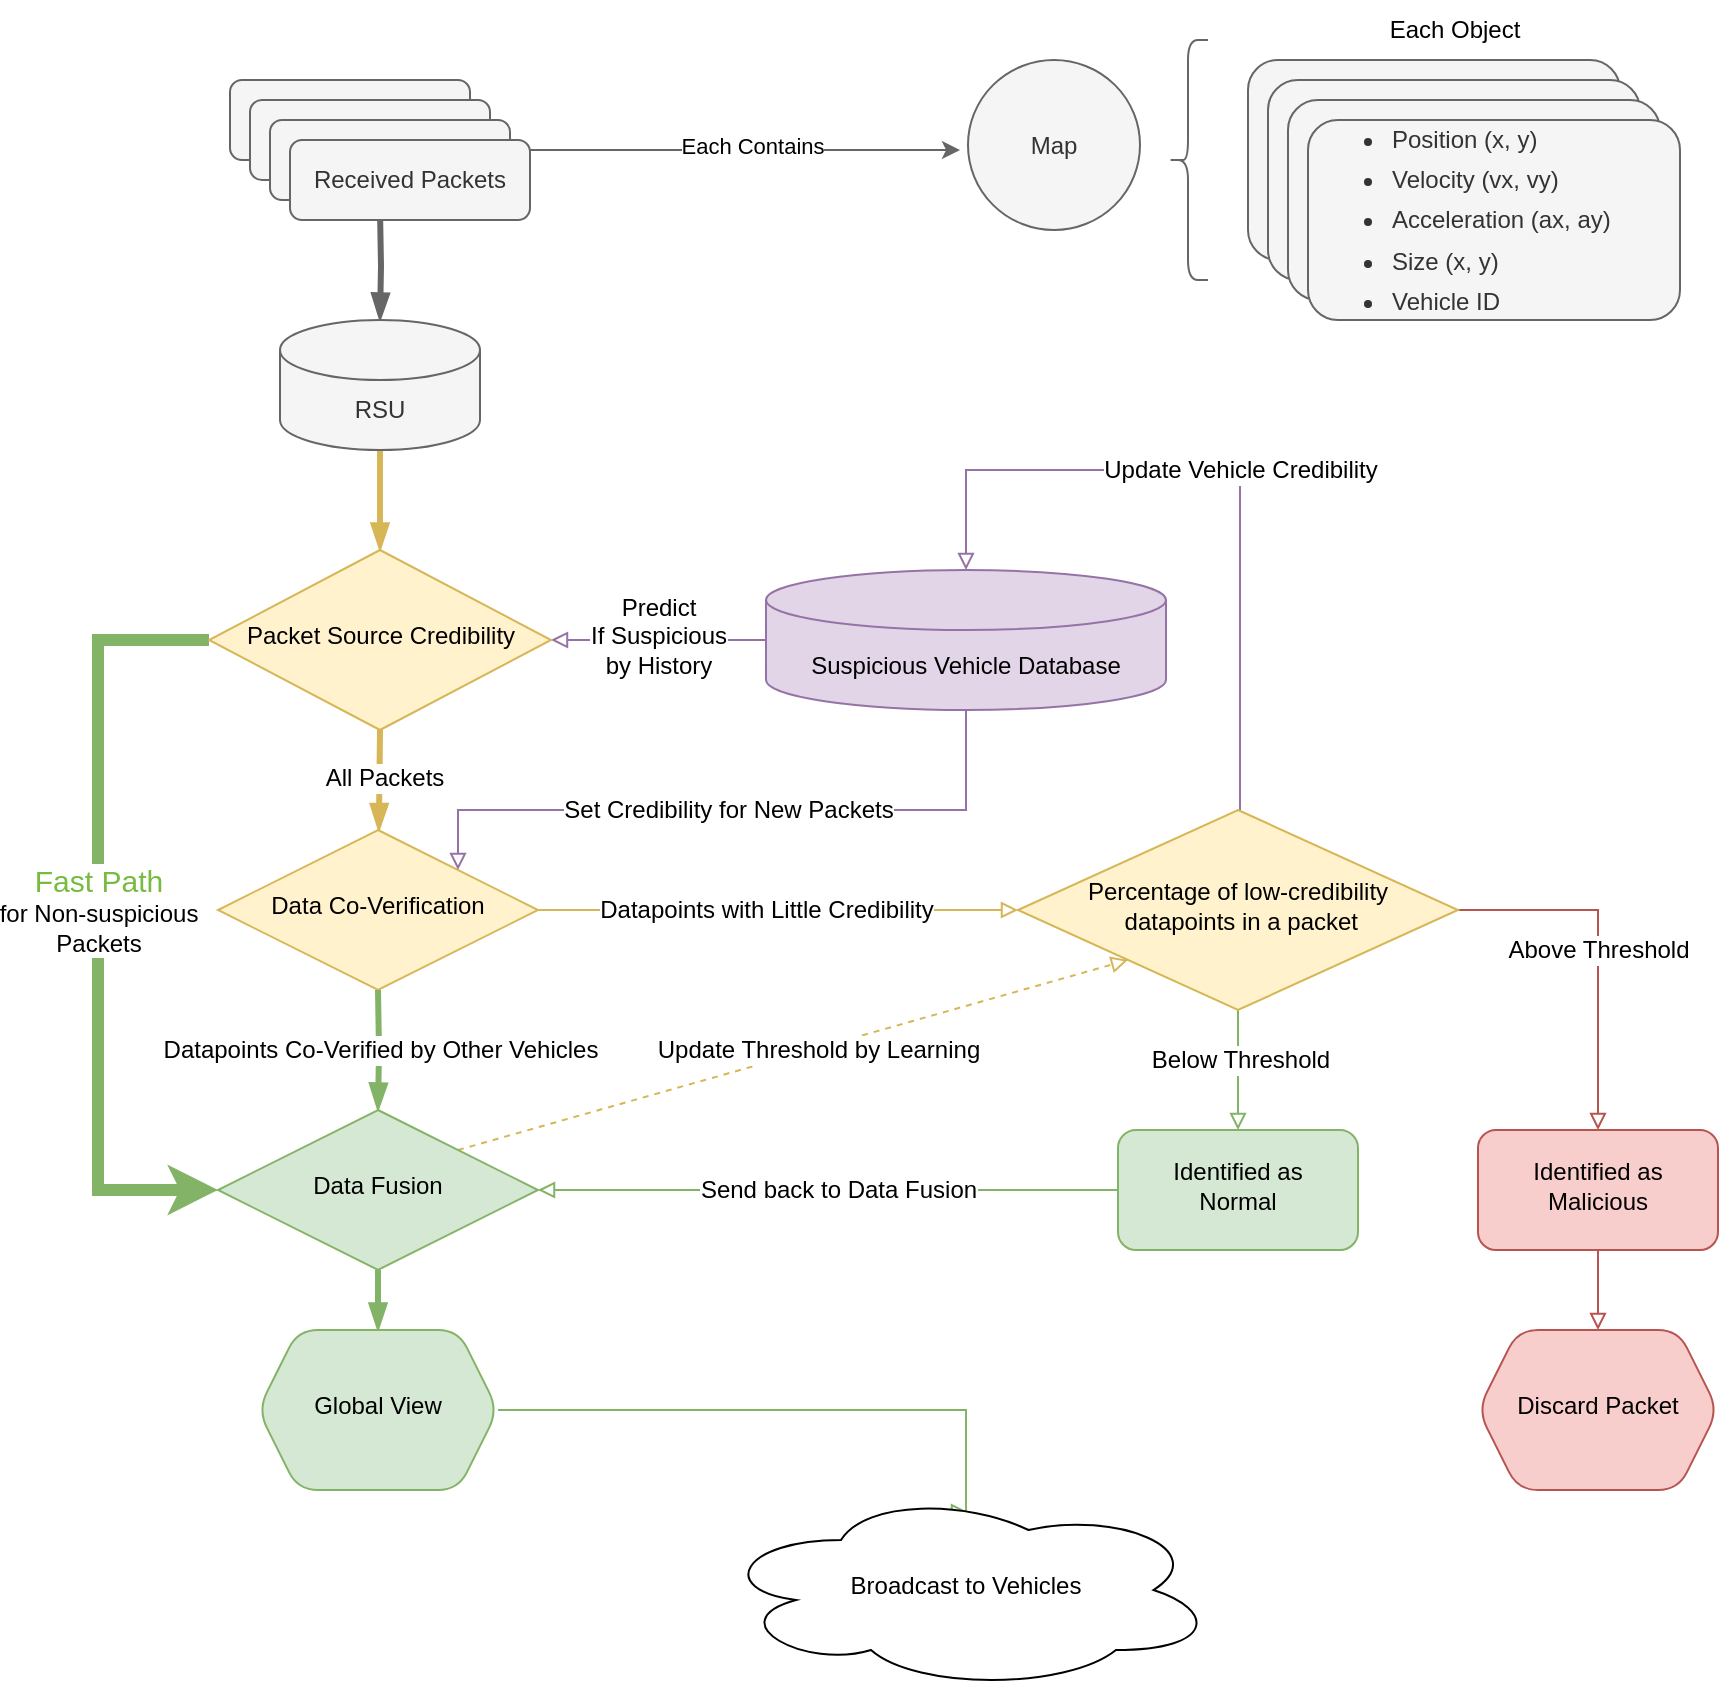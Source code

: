 <mxfile version="20.8.23" type="device"><diagram id="C5RBs43oDa-KdzZeNtuy" name="Page-1"><mxGraphModel dx="1001" dy="827" grid="1" gridSize="10" guides="1" tooltips="1" connect="1" arrows="1" fold="1" page="1" pageScale="1" pageWidth="827" pageHeight="1169" math="0" shadow="0"><root><mxCell id="WIyWlLk6GJQsqaUBKTNV-0"/><mxCell id="WIyWlLk6GJQsqaUBKTNV-1" parent="WIyWlLk6GJQsqaUBKTNV-0"/><mxCell id="WIyWlLk6GJQsqaUBKTNV-3" value="Received Packets" style="rounded=1;whiteSpace=wrap;html=1;fontSize=12;glass=0;strokeWidth=1;shadow=0;fillColor=#f5f5f5;fontColor=#333333;strokeColor=#666666;" parent="WIyWlLk6GJQsqaUBKTNV-1" vertex="1"><mxGeometry x="166" y="55" width="120" height="40" as="geometry"/></mxCell><mxCell id="WIyWlLk6GJQsqaUBKTNV-4" value="" style="rounded=0;html=1;jettySize=auto;orthogonalLoop=1;fontSize=11;endArrow=blockThin;endFill=1;strokeWidth=3;shadow=0;labelBackgroundColor=none;exitX=0.5;exitY=1;exitDx=0;exitDy=0;fillColor=#fff2cc;strokeColor=#d6b656;" parent="WIyWlLk6GJQsqaUBKTNV-1" source="bGdshe2MPnrIG0YAk4Pt-10" target="WIyWlLk6GJQsqaUBKTNV-10" edge="1"><mxGeometry y="20" relative="1" as="geometry"><mxPoint as="offset"/><mxPoint x="241" y="275" as="sourcePoint"/></mxGeometry></mxCell><mxCell id="bGdshe2MPnrIG0YAk4Pt-17" value="All Packets" style="edgeLabel;html=1;align=center;verticalAlign=middle;resizable=0;points=[];fontSize=12;" vertex="1" connectable="0" parent="WIyWlLk6GJQsqaUBKTNV-4"><mxGeometry x="-0.045" y="2" relative="1" as="geometry"><mxPoint as="offset"/></mxGeometry></mxCell><mxCell id="Q4wFfxQPeWcb5OFePiMW-36" value="" style="edgeStyle=orthogonalEdgeStyle;rounded=0;orthogonalLoop=1;jettySize=auto;html=1;endArrow=block;endFill=0;entryX=0;entryY=0.5;entryDx=0;entryDy=0;fillColor=#fff2cc;strokeColor=#d6b656;" parent="WIyWlLk6GJQsqaUBKTNV-1" source="WIyWlLk6GJQsqaUBKTNV-10" target="Q4wFfxQPeWcb5OFePiMW-39" edge="1"><mxGeometry relative="1" as="geometry"><mxPoint x="560" y="470" as="targetPoint"/></mxGeometry></mxCell><mxCell id="Q4wFfxQPeWcb5OFePiMW-37" value="&lt;font style=&quot;font-size: 12px;&quot;&gt;Datapoints with Little Credibility&lt;/font&gt;" style="edgeLabel;html=1;align=center;verticalAlign=middle;resizable=0;points=[];" parent="Q4wFfxQPeWcb5OFePiMW-36" vertex="1" connectable="0"><mxGeometry x="-0.04" y="1" relative="1" as="geometry"><mxPoint x="-1" y="1" as="offset"/></mxGeometry></mxCell><mxCell id="WIyWlLk6GJQsqaUBKTNV-10" value="Data Co-Verification" style="rhombus;whiteSpace=wrap;html=1;shadow=0;fontFamily=Helvetica;fontSize=12;align=center;strokeWidth=1;spacing=6;spacingTop=-4;fillColor=#fff2cc;strokeColor=#d6b656;" parent="WIyWlLk6GJQsqaUBKTNV-1" vertex="1"><mxGeometry x="160" y="430" width="160" height="80" as="geometry"/></mxCell><mxCell id="Q4wFfxQPeWcb5OFePiMW-3" value="&lt;ul style=&quot;line-height: 170%;&quot;&gt;&lt;li&gt;Position (x, y)&lt;br&gt;&lt;/li&gt;&lt;li&gt;Velocity (vx, vy)&lt;br&gt;&lt;/li&gt;&lt;li&gt;Acceleration (ax, ay)&lt;br&gt;&lt;/li&gt;&lt;li&gt;Size (x, y)&lt;br&gt;&lt;/li&gt;&lt;/ul&gt;" style="whiteSpace=wrap;html=1;rounded=1;glass=0;strokeWidth=1;shadow=0;align=left;fillColor=#f5f5f5;fontColor=#333333;strokeColor=#666666;" parent="WIyWlLk6GJQsqaUBKTNV-1" vertex="1"><mxGeometry x="675" y="45" width="186" height="100" as="geometry"/></mxCell><mxCell id="Q4wFfxQPeWcb5OFePiMW-6" value="Each Object" style="text;html=1;align=center;verticalAlign=middle;resizable=0;points=[];autosize=1;strokeColor=none;fillColor=none;" parent="WIyWlLk6GJQsqaUBKTNV-1" vertex="1"><mxGeometry x="733" y="15" width="90" height="30" as="geometry"/></mxCell><mxCell id="Q4wFfxQPeWcb5OFePiMW-14" value="&lt;ul style=&quot;line-height: 170%;&quot;&gt;&lt;li&gt;Position (x, y)&lt;br&gt;&lt;/li&gt;&lt;li&gt;Velocity (vx, vy)&lt;br&gt;&lt;/li&gt;&lt;li&gt;Acceleration (ax, ay)&lt;br&gt;&lt;/li&gt;&lt;li&gt;Size (x, y)&lt;br&gt;&lt;/li&gt;&lt;/ul&gt;" style="whiteSpace=wrap;html=1;rounded=1;glass=0;strokeWidth=1;shadow=0;align=left;fillColor=#f5f5f5;fontColor=#333333;strokeColor=#666666;" parent="WIyWlLk6GJQsqaUBKTNV-1" vertex="1"><mxGeometry x="685" y="55" width="186" height="100" as="geometry"/></mxCell><mxCell id="Q4wFfxQPeWcb5OFePiMW-15" value="&lt;ul style=&quot;line-height: 170%;&quot;&gt;&lt;li&gt;Position (x, y)&lt;br&gt;&lt;/li&gt;&lt;li&gt;Velocity (vx, vy)&lt;br&gt;&lt;/li&gt;&lt;li&gt;Acceleration (ax, ay)&lt;br&gt;&lt;/li&gt;&lt;li&gt;Size (x, y)&lt;br&gt;&lt;/li&gt;&lt;/ul&gt;" style="whiteSpace=wrap;html=1;rounded=1;glass=0;strokeWidth=1;shadow=0;align=left;fillColor=#f5f5f5;fontColor=#333333;strokeColor=#666666;" parent="WIyWlLk6GJQsqaUBKTNV-1" vertex="1"><mxGeometry x="695" y="65" width="186" height="100" as="geometry"/></mxCell><mxCell id="Q4wFfxQPeWcb5OFePiMW-16" value="&lt;ul style=&quot;line-height: 170%;&quot;&gt;&lt;li&gt;Position (x, y)&lt;br&gt;&lt;/li&gt;&lt;li&gt;Velocity (vx, vy)&lt;br&gt;&lt;/li&gt;&lt;li&gt;Acceleration (ax, ay)&lt;br&gt;&lt;/li&gt;&lt;li&gt;Size (x, y)&lt;br&gt;&lt;/li&gt;&lt;li&gt;Vehicle ID&lt;/li&gt;&lt;/ul&gt;" style="whiteSpace=wrap;html=1;rounded=1;glass=0;strokeWidth=1;shadow=0;align=left;fillColor=#f5f5f5;fontColor=#333333;strokeColor=#666666;" parent="WIyWlLk6GJQsqaUBKTNV-1" vertex="1"><mxGeometry x="705" y="75" width="186" height="100" as="geometry"/></mxCell><mxCell id="Q4wFfxQPeWcb5OFePiMW-18" value="Map" style="ellipse;whiteSpace=wrap;html=1;rounded=1;glass=0;strokeWidth=1;shadow=0;fillColor=#f5f5f5;fontColor=#333333;strokeColor=#666666;" parent="WIyWlLk6GJQsqaUBKTNV-1" vertex="1"><mxGeometry x="535" y="45" width="86" height="85" as="geometry"/></mxCell><mxCell id="Q4wFfxQPeWcb5OFePiMW-21" value="" style="shape=curlyBracket;whiteSpace=wrap;html=1;rounded=1;flipH=1;labelPosition=right;verticalLabelPosition=middle;align=left;verticalAlign=middle;size=0.5;direction=west;fillColor=#f5f5f5;fontColor=#333333;strokeColor=#666666;" parent="WIyWlLk6GJQsqaUBKTNV-1" vertex="1"><mxGeometry x="635" y="35" width="20" height="120" as="geometry"/></mxCell><mxCell id="Q4wFfxQPeWcb5OFePiMW-22" value="Received Packets" style="rounded=1;whiteSpace=wrap;html=1;fontSize=12;glass=0;strokeWidth=1;shadow=0;fillColor=#f5f5f5;fontColor=#333333;strokeColor=#666666;" parent="WIyWlLk6GJQsqaUBKTNV-1" vertex="1"><mxGeometry x="176" y="65" width="120" height="40" as="geometry"/></mxCell><mxCell id="Q4wFfxQPeWcb5OFePiMW-23" value="Received Packets" style="rounded=1;whiteSpace=wrap;html=1;fontSize=12;glass=0;strokeWidth=1;shadow=0;fillColor=#f5f5f5;fontColor=#333333;strokeColor=#666666;" parent="WIyWlLk6GJQsqaUBKTNV-1" vertex="1"><mxGeometry x="186" y="75" width="120" height="40" as="geometry"/></mxCell><mxCell id="Q4wFfxQPeWcb5OFePiMW-25" value="" style="edgeStyle=orthogonalEdgeStyle;rounded=0;orthogonalLoop=1;jettySize=auto;html=1;exitX=1;exitY=0.25;exitDx=0;exitDy=0;fillColor=#f5f5f5;strokeColor=#666666;" parent="WIyWlLk6GJQsqaUBKTNV-1" source="Q4wFfxQPeWcb5OFePiMW-23" edge="1"><mxGeometry relative="1" as="geometry"><mxPoint x="531" y="90" as="targetPoint"/><Array as="points"><mxPoint x="306" y="90"/></Array></mxGeometry></mxCell><mxCell id="Q4wFfxQPeWcb5OFePiMW-27" value="Each Contains" style="edgeLabel;html=1;align=center;verticalAlign=middle;resizable=0;points=[];" parent="Q4wFfxQPeWcb5OFePiMW-25" vertex="1" connectable="0"><mxGeometry x="0.097" y="3" relative="1" as="geometry"><mxPoint y="1" as="offset"/></mxGeometry></mxCell><mxCell id="Q4wFfxQPeWcb5OFePiMW-26" value="" style="edgeStyle=orthogonalEdgeStyle;rounded=0;orthogonalLoop=1;jettySize=auto;html=1;endArrow=blockThin;endFill=1;entryX=0.5;entryY=0;entryDx=0;entryDy=0;entryPerimeter=0;fillColor=#f5f5f5;strokeColor=#666666;strokeWidth=3;" parent="WIyWlLk6GJQsqaUBKTNV-1" target="Q4wFfxQPeWcb5OFePiMW-32" edge="1"><mxGeometry relative="1" as="geometry"><mxPoint x="241" y="120" as="sourcePoint"/><mxPoint x="241" y="175" as="targetPoint"/><Array as="points"/></mxGeometry></mxCell><mxCell id="Q4wFfxQPeWcb5OFePiMW-24" value="Received Packets" style="rounded=1;whiteSpace=wrap;html=1;fontSize=12;glass=0;strokeWidth=1;shadow=0;fillColor=#f5f5f5;fontColor=#333333;strokeColor=#666666;" parent="WIyWlLk6GJQsqaUBKTNV-1" vertex="1"><mxGeometry x="196" y="85" width="120" height="40" as="geometry"/></mxCell><mxCell id="bGdshe2MPnrIG0YAk4Pt-15" style="edgeStyle=orthogonalEdgeStyle;rounded=0;orthogonalLoop=1;jettySize=auto;html=1;exitX=0.5;exitY=1;exitDx=0;exitDy=0;exitPerimeter=0;entryX=0.5;entryY=0;entryDx=0;entryDy=0;strokeWidth=3;fontSize=12;endArrow=blockThin;endFill=1;fillColor=#fff2cc;strokeColor=#d6b656;" edge="1" parent="WIyWlLk6GJQsqaUBKTNV-1" source="Q4wFfxQPeWcb5OFePiMW-32" target="bGdshe2MPnrIG0YAk4Pt-10"><mxGeometry relative="1" as="geometry"/></mxCell><mxCell id="Q4wFfxQPeWcb5OFePiMW-32" value="RSU" style="shape=cylinder3;whiteSpace=wrap;html=1;boundedLbl=1;backgroundOutline=1;size=15;fillColor=#f5f5f5;fontColor=#333333;strokeColor=#666666;" parent="WIyWlLk6GJQsqaUBKTNV-1" vertex="1"><mxGeometry x="191" y="175" width="100" height="65" as="geometry"/></mxCell><mxCell id="Q4wFfxQPeWcb5OFePiMW-33" value="" style="rounded=0;html=1;jettySize=auto;orthogonalLoop=1;fontSize=11;endArrow=blockThin;endFill=1;strokeWidth=3;shadow=0;labelBackgroundColor=none;edgeStyle=orthogonalEdgeStyle;fillColor=#d5e8d4;strokeColor=#82b366;" parent="WIyWlLk6GJQsqaUBKTNV-1" target="Q4wFfxQPeWcb5OFePiMW-34" edge="1"><mxGeometry y="20" relative="1" as="geometry"><mxPoint as="offset"/><mxPoint x="240" y="510" as="sourcePoint"/></mxGeometry></mxCell><mxCell id="Q4wFfxQPeWcb5OFePiMW-38" value="&lt;font style=&quot;font-size: 12px;&quot;&gt;Datapoints Co-Verified by Other Vehicles&lt;/font&gt;" style="edgeLabel;html=1;align=center;verticalAlign=middle;resizable=0;points=[];" parent="Q4wFfxQPeWcb5OFePiMW-33" vertex="1" connectable="0"><mxGeometry x="-0.029" relative="1" as="geometry"><mxPoint as="offset"/></mxGeometry></mxCell><mxCell id="Q4wFfxQPeWcb5OFePiMW-56" value="" style="edgeStyle=orthogonalEdgeStyle;rounded=0;orthogonalLoop=1;jettySize=auto;html=1;fontSize=12;endArrow=blockThin;endFill=1;entryX=0.5;entryY=0;entryDx=0;entryDy=0;fillColor=#d5e8d4;strokeColor=#82b366;strokeWidth=3;" parent="WIyWlLk6GJQsqaUBKTNV-1" source="Q4wFfxQPeWcb5OFePiMW-34" target="Q4wFfxQPeWcb5OFePiMW-57" edge="1"><mxGeometry relative="1" as="geometry"><mxPoint x="240" y="710" as="targetPoint"/></mxGeometry></mxCell><mxCell id="bGdshe2MPnrIG0YAk4Pt-0" value="&lt;font style=&quot;font-size: 12px;&quot;&gt;Update Threshold by Learning&lt;/font&gt;" style="rounded=0;orthogonalLoop=1;jettySize=auto;html=1;exitX=1;exitY=0;exitDx=0;exitDy=0;entryX=0;entryY=1;entryDx=0;entryDy=0;endArrow=block;endFill=0;dashed=1;fillColor=#fff2cc;strokeColor=#d6b656;" edge="1" parent="WIyWlLk6GJQsqaUBKTNV-1" source="Q4wFfxQPeWcb5OFePiMW-34" target="Q4wFfxQPeWcb5OFePiMW-39"><mxGeometry x="0.073" y="-1" relative="1" as="geometry"><mxPoint as="offset"/></mxGeometry></mxCell><mxCell id="Q4wFfxQPeWcb5OFePiMW-34" value="Data Fusion" style="rhombus;whiteSpace=wrap;html=1;shadow=0;fontFamily=Helvetica;fontSize=12;align=center;strokeWidth=1;spacing=6;spacingTop=-4;fillColor=#d5e8d4;strokeColor=#82b366;" parent="WIyWlLk6GJQsqaUBKTNV-1" vertex="1"><mxGeometry x="160" y="570" width="160" height="80" as="geometry"/></mxCell><mxCell id="Q4wFfxQPeWcb5OFePiMW-41" value="Above Threshold" style="edgeStyle=orthogonalEdgeStyle;rounded=0;orthogonalLoop=1;jettySize=auto;html=1;fontSize=12;endArrow=block;endFill=0;fillColor=#f8cecc;strokeColor=#b85450;" parent="WIyWlLk6GJQsqaUBKTNV-1" source="Q4wFfxQPeWcb5OFePiMW-39" target="Q4wFfxQPeWcb5OFePiMW-40" edge="1"><mxGeometry relative="1" as="geometry"/></mxCell><mxCell id="Q4wFfxQPeWcb5OFePiMW-43" value="" style="edgeStyle=orthogonalEdgeStyle;rounded=0;orthogonalLoop=1;jettySize=auto;html=1;fontSize=12;endArrow=block;endFill=0;fillColor=#d5e8d4;strokeColor=#82b366;" parent="WIyWlLk6GJQsqaUBKTNV-1" source="Q4wFfxQPeWcb5OFePiMW-39" target="Q4wFfxQPeWcb5OFePiMW-42" edge="1"><mxGeometry relative="1" as="geometry"/></mxCell><mxCell id="Q4wFfxQPeWcb5OFePiMW-44" value="Below Threshold" style="edgeLabel;html=1;align=center;verticalAlign=middle;resizable=0;points=[];fontSize=12;" parent="Q4wFfxQPeWcb5OFePiMW-43" vertex="1" connectable="0"><mxGeometry x="-0.18" y="1" relative="1" as="geometry"><mxPoint as="offset"/></mxGeometry></mxCell><mxCell id="bGdshe2MPnrIG0YAk4Pt-6" value="Update Vehicle Credibility" style="edgeStyle=orthogonalEdgeStyle;rounded=0;orthogonalLoop=1;jettySize=auto;html=1;fontSize=12;endArrow=block;endFill=0;entryX=0.5;entryY=0;entryDx=0;entryDy=0;entryPerimeter=0;fillColor=#e1d5e7;strokeColor=#9673a6;" edge="1" parent="WIyWlLk6GJQsqaUBKTNV-1" source="Q4wFfxQPeWcb5OFePiMW-39" target="bGdshe2MPnrIG0YAk4Pt-3"><mxGeometry x="-0.046" relative="1" as="geometry"><mxPoint x="670" y="230" as="targetPoint"/><Array as="points"><mxPoint x="671" y="250"/><mxPoint x="534" y="250"/></Array><mxPoint as="offset"/></mxGeometry></mxCell><mxCell id="Q4wFfxQPeWcb5OFePiMW-39" value="Percentage of low-credibility&lt;br&gt;&amp;nbsp;datapoints in a packet" style="rhombus;whiteSpace=wrap;html=1;shadow=0;fontFamily=Helvetica;fontSize=12;align=center;strokeWidth=1;spacing=6;spacingTop=-4;fillColor=#fff2cc;strokeColor=#d6b656;" parent="WIyWlLk6GJQsqaUBKTNV-1" vertex="1"><mxGeometry x="560" y="420" width="220" height="100" as="geometry"/></mxCell><mxCell id="Q4wFfxQPeWcb5OFePiMW-51" value="" style="edgeStyle=orthogonalEdgeStyle;rounded=0;orthogonalLoop=1;jettySize=auto;html=1;fontSize=12;endArrow=block;endFill=0;fillColor=#f8cecc;strokeColor=#b85450;" parent="WIyWlLk6GJQsqaUBKTNV-1" source="Q4wFfxQPeWcb5OFePiMW-40" target="Q4wFfxQPeWcb5OFePiMW-50" edge="1"><mxGeometry relative="1" as="geometry"/></mxCell><mxCell id="Q4wFfxQPeWcb5OFePiMW-40" value="Identified as Malicious" style="rounded=1;whiteSpace=wrap;html=1;shadow=0;strokeWidth=1;spacing=6;spacingTop=-4;fillColor=#f8cecc;strokeColor=#b85450;" parent="WIyWlLk6GJQsqaUBKTNV-1" vertex="1"><mxGeometry x="790" y="580" width="120" height="60" as="geometry"/></mxCell><mxCell id="Q4wFfxQPeWcb5OFePiMW-52" value="Send back to Data Fusion" style="edgeStyle=orthogonalEdgeStyle;rounded=0;orthogonalLoop=1;jettySize=auto;html=1;exitX=0;exitY=0.5;exitDx=0;exitDy=0;entryX=1;entryY=0.5;entryDx=0;entryDy=0;fontSize=12;endArrow=block;endFill=0;fillColor=#d5e8d4;strokeColor=#82b366;" parent="WIyWlLk6GJQsqaUBKTNV-1" source="Q4wFfxQPeWcb5OFePiMW-42" target="Q4wFfxQPeWcb5OFePiMW-34" edge="1"><mxGeometry x="-0.035" relative="1" as="geometry"><mxPoint as="offset"/></mxGeometry></mxCell><mxCell id="Q4wFfxQPeWcb5OFePiMW-42" value="Identified as&lt;br&gt;&amp;nbsp;Normal&amp;nbsp;" style="rounded=1;whiteSpace=wrap;html=1;shadow=0;strokeWidth=1;spacing=6;spacingTop=-4;fillColor=#d5e8d4;strokeColor=#82b366;" parent="WIyWlLk6GJQsqaUBKTNV-1" vertex="1"><mxGeometry x="610" y="580" width="120" height="60" as="geometry"/></mxCell><mxCell id="Q4wFfxQPeWcb5OFePiMW-50" value="Discard Packet" style="shape=hexagon;perimeter=hexagonPerimeter2;whiteSpace=wrap;html=1;fixedSize=1;rounded=1;shadow=0;strokeWidth=1;spacing=6;spacingTop=-4;fillColor=#f8cecc;strokeColor=#b85450;" parent="WIyWlLk6GJQsqaUBKTNV-1" vertex="1"><mxGeometry x="790" y="680" width="120" height="80" as="geometry"/></mxCell><mxCell id="Q4wFfxQPeWcb5OFePiMW-59" value="" style="edgeStyle=orthogonalEdgeStyle;rounded=0;orthogonalLoop=1;jettySize=auto;html=1;fontSize=12;endArrow=block;endFill=0;fillColor=#d5e8d4;strokeColor=#82b366;entryX=0.504;entryY=0.11;entryDx=0;entryDy=0;entryPerimeter=0;" parent="WIyWlLk6GJQsqaUBKTNV-1" source="Q4wFfxQPeWcb5OFePiMW-57" target="Q4wFfxQPeWcb5OFePiMW-58" edge="1"><mxGeometry relative="1" as="geometry"><Array as="points"><mxPoint x="534" y="720"/></Array></mxGeometry></mxCell><mxCell id="Q4wFfxQPeWcb5OFePiMW-57" value="Global View" style="shape=hexagon;perimeter=hexagonPerimeter2;whiteSpace=wrap;html=1;fixedSize=1;rounded=1;shadow=0;strokeWidth=1;spacing=6;spacingTop=-4;fillColor=#d5e8d4;strokeColor=#82b366;" parent="WIyWlLk6GJQsqaUBKTNV-1" vertex="1"><mxGeometry x="180" y="680" width="120" height="80" as="geometry"/></mxCell><mxCell id="Q4wFfxQPeWcb5OFePiMW-58" value="Broadcast to Vehicles" style="ellipse;shape=cloud;whiteSpace=wrap;html=1;rounded=1;shadow=0;strokeWidth=1;spacing=6;spacingTop=-4;" parent="WIyWlLk6GJQsqaUBKTNV-1" vertex="1"><mxGeometry x="409" y="760" width="250" height="100" as="geometry"/></mxCell><mxCell id="bGdshe2MPnrIG0YAk4Pt-7" style="edgeStyle=orthogonalEdgeStyle;rounded=0;orthogonalLoop=1;jettySize=auto;html=1;entryX=1;entryY=0;entryDx=0;entryDy=0;fontSize=12;endArrow=block;endFill=0;exitX=0.5;exitY=1;exitDx=0;exitDy=0;exitPerimeter=0;fillColor=#e1d5e7;strokeColor=#9673a6;" edge="1" parent="WIyWlLk6GJQsqaUBKTNV-1" source="bGdshe2MPnrIG0YAk4Pt-3" target="WIyWlLk6GJQsqaUBKTNV-10"><mxGeometry relative="1" as="geometry"><mxPoint x="490" y="360" as="sourcePoint"/><mxPoint x="280" y="440" as="targetPoint"/><Array as="points"><mxPoint x="534" y="420"/><mxPoint x="280" y="420"/></Array></mxGeometry></mxCell><mxCell id="bGdshe2MPnrIG0YAk4Pt-8" value="Set Credibility for New Packets" style="edgeLabel;html=1;align=center;verticalAlign=middle;resizable=0;points=[];fontSize=12;" vertex="1" connectable="0" parent="bGdshe2MPnrIG0YAk4Pt-7"><mxGeometry x="-0.421" relative="1" as="geometry"><mxPoint x="-73" as="offset"/></mxGeometry></mxCell><mxCell id="bGdshe2MPnrIG0YAk4Pt-13" style="edgeStyle=orthogonalEdgeStyle;rounded=0;orthogonalLoop=1;jettySize=auto;html=1;exitX=0;exitY=0.5;exitDx=0;exitDy=0;exitPerimeter=0;entryX=1;entryY=0.5;entryDx=0;entryDy=0;strokeWidth=1;fontSize=12;endArrow=block;endFill=0;fillColor=#e1d5e7;strokeColor=#9673a6;" edge="1" parent="WIyWlLk6GJQsqaUBKTNV-1" source="bGdshe2MPnrIG0YAk4Pt-3" target="bGdshe2MPnrIG0YAk4Pt-10"><mxGeometry relative="1" as="geometry"/></mxCell><mxCell id="bGdshe2MPnrIG0YAk4Pt-16" value="Predict &lt;br&gt;If Suspicious&lt;br&gt;by History" style="edgeLabel;html=1;align=center;verticalAlign=middle;resizable=0;points=[];fontSize=12;" vertex="1" connectable="0" parent="bGdshe2MPnrIG0YAk4Pt-13"><mxGeometry x="0.005" y="-2" relative="1" as="geometry"><mxPoint as="offset"/></mxGeometry></mxCell><mxCell id="bGdshe2MPnrIG0YAk4Pt-3" value="Suspicious Vehicle Database" style="shape=cylinder3;whiteSpace=wrap;html=1;boundedLbl=1;backgroundOutline=1;size=15;fillColor=#e1d5e7;strokeColor=#9673a6;" vertex="1" parent="WIyWlLk6GJQsqaUBKTNV-1"><mxGeometry x="434" y="300" width="200" height="70" as="geometry"/></mxCell><mxCell id="bGdshe2MPnrIG0YAk4Pt-18" style="edgeStyle=orthogonalEdgeStyle;rounded=0;orthogonalLoop=1;jettySize=auto;html=1;exitX=0;exitY=0.5;exitDx=0;exitDy=0;entryX=0;entryY=0.5;entryDx=0;entryDy=0;strokeWidth=6;fontSize=12;endArrow=classic;endFill=1;fillColor=#d5e8d4;strokeColor=#82b366;" edge="1" parent="WIyWlLk6GJQsqaUBKTNV-1" source="bGdshe2MPnrIG0YAk4Pt-10" target="Q4wFfxQPeWcb5OFePiMW-34"><mxGeometry relative="1" as="geometry"><Array as="points"><mxPoint x="100" y="335"/><mxPoint x="100" y="610"/></Array></mxGeometry></mxCell><mxCell id="bGdshe2MPnrIG0YAk4Pt-19" value="&lt;font style=&quot;font-size: 15px;&quot; color=&quot;#77bb41&quot;&gt;Fast Path&lt;br&gt;&lt;/font&gt;for Non-suspicious&lt;br&gt;Packets" style="edgeLabel;html=1;align=center;verticalAlign=middle;resizable=0;points=[];fontSize=12;" vertex="1" connectable="0" parent="bGdshe2MPnrIG0YAk4Pt-18"><mxGeometry x="-0.079" y="2" relative="1" as="geometry"><mxPoint x="-2" y="10" as="offset"/></mxGeometry></mxCell><mxCell id="bGdshe2MPnrIG0YAk4Pt-10" value="Packet Source Credibility" style="rhombus;whiteSpace=wrap;html=1;shadow=0;fontFamily=Helvetica;fontSize=12;align=center;strokeWidth=1;spacing=6;spacingTop=-4;fillColor=#fff2cc;strokeColor=#d6b656;" vertex="1" parent="WIyWlLk6GJQsqaUBKTNV-1"><mxGeometry x="155.5" y="290" width="171" height="90" as="geometry"/></mxCell></root></mxGraphModel></diagram></mxfile>
